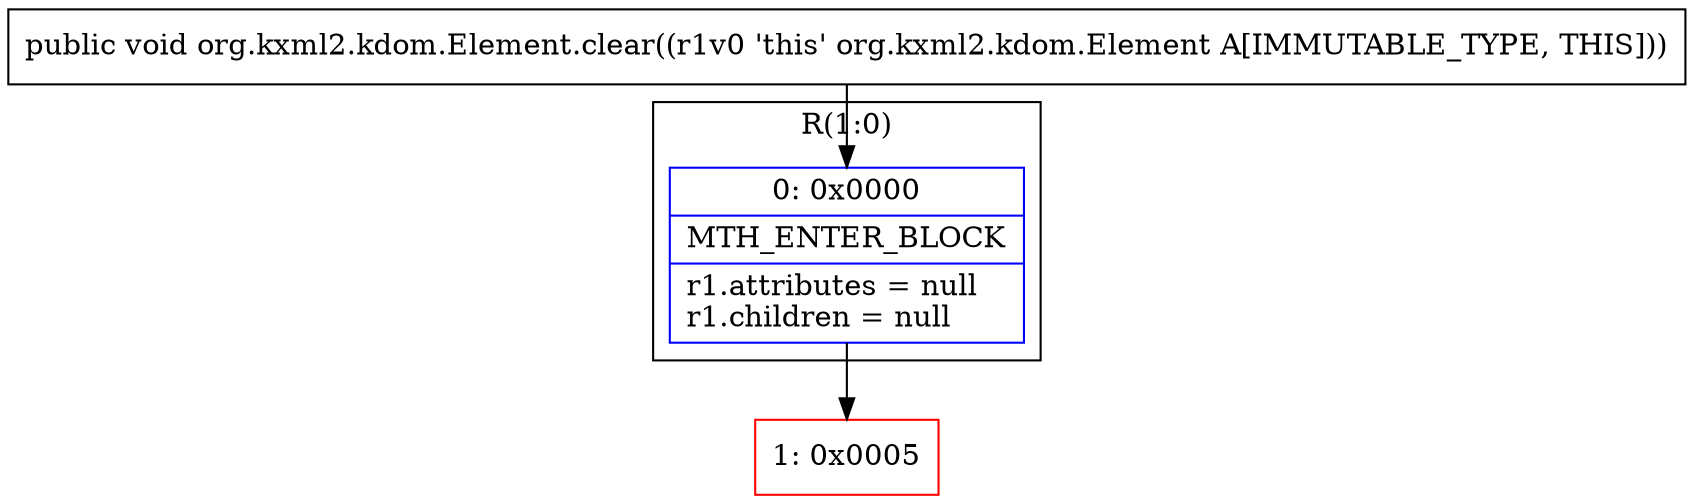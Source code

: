 digraph "CFG fororg.kxml2.kdom.Element.clear()V" {
subgraph cluster_Region_736664428 {
label = "R(1:0)";
node [shape=record,color=blue];
Node_0 [shape=record,label="{0\:\ 0x0000|MTH_ENTER_BLOCK\l|r1.attributes = null\lr1.children = null\l}"];
}
Node_1 [shape=record,color=red,label="{1\:\ 0x0005}"];
MethodNode[shape=record,label="{public void org.kxml2.kdom.Element.clear((r1v0 'this' org.kxml2.kdom.Element A[IMMUTABLE_TYPE, THIS])) }"];
MethodNode -> Node_0;
Node_0 -> Node_1;
}

